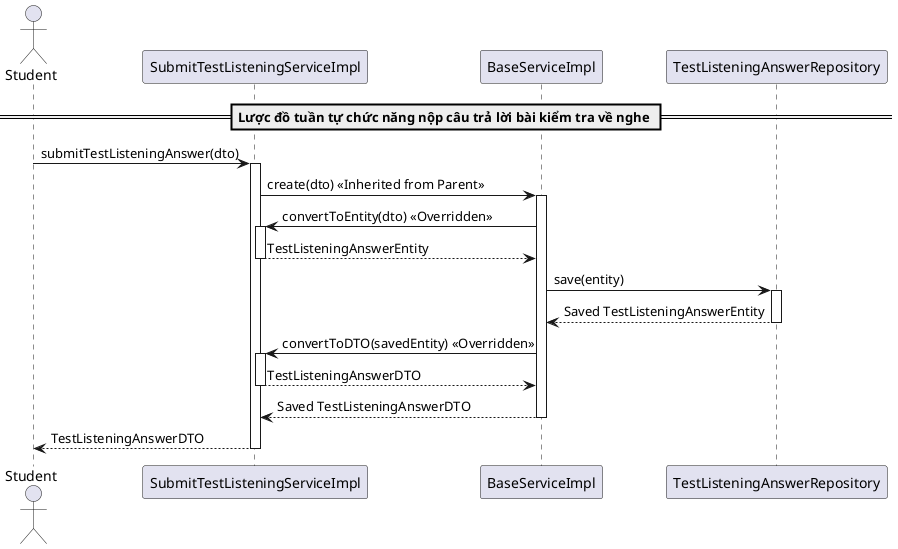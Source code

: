 @startuml submitTestListening
actor "Student" as Student
participant "SubmitTestListeningServiceImpl" as SubmitTestListeningService
participant "BaseServiceImpl" as BaseService
participant "TestListeningAnswerRepository" as Repository

== Lược đồ tuần tự chức năng nộp câu trả lời bài kiểm tra về nghe ==
Student -> SubmitTestListeningService: submitTestListeningAnswer(dto)
activate SubmitTestListeningService

SubmitTestListeningService -> BaseService: create(dto) << Inherited from Parent >>
activate BaseService

BaseService -> SubmitTestListeningService: convertToEntity(dto) << Overridden >>
activate SubmitTestListeningService
SubmitTestListeningService --> BaseService: TestListeningAnswerEntity
deactivate SubmitTestListeningService

BaseService -> Repository: save(entity)
activate Repository
Repository --> BaseService: Saved TestListeningAnswerEntity
deactivate Repository

BaseService -> SubmitTestListeningService: convertToDTO(savedEntity) << Overridden >>
activate SubmitTestListeningService
SubmitTestListeningService --> BaseService: TestListeningAnswerDTO
deactivate SubmitTestListeningService

BaseService --> SubmitTestListeningService: Saved TestListeningAnswerDTO
deactivate BaseService

SubmitTestListeningService --> Student: TestListeningAnswerDTO
deactivate SubmitTestListeningService
@enduml
